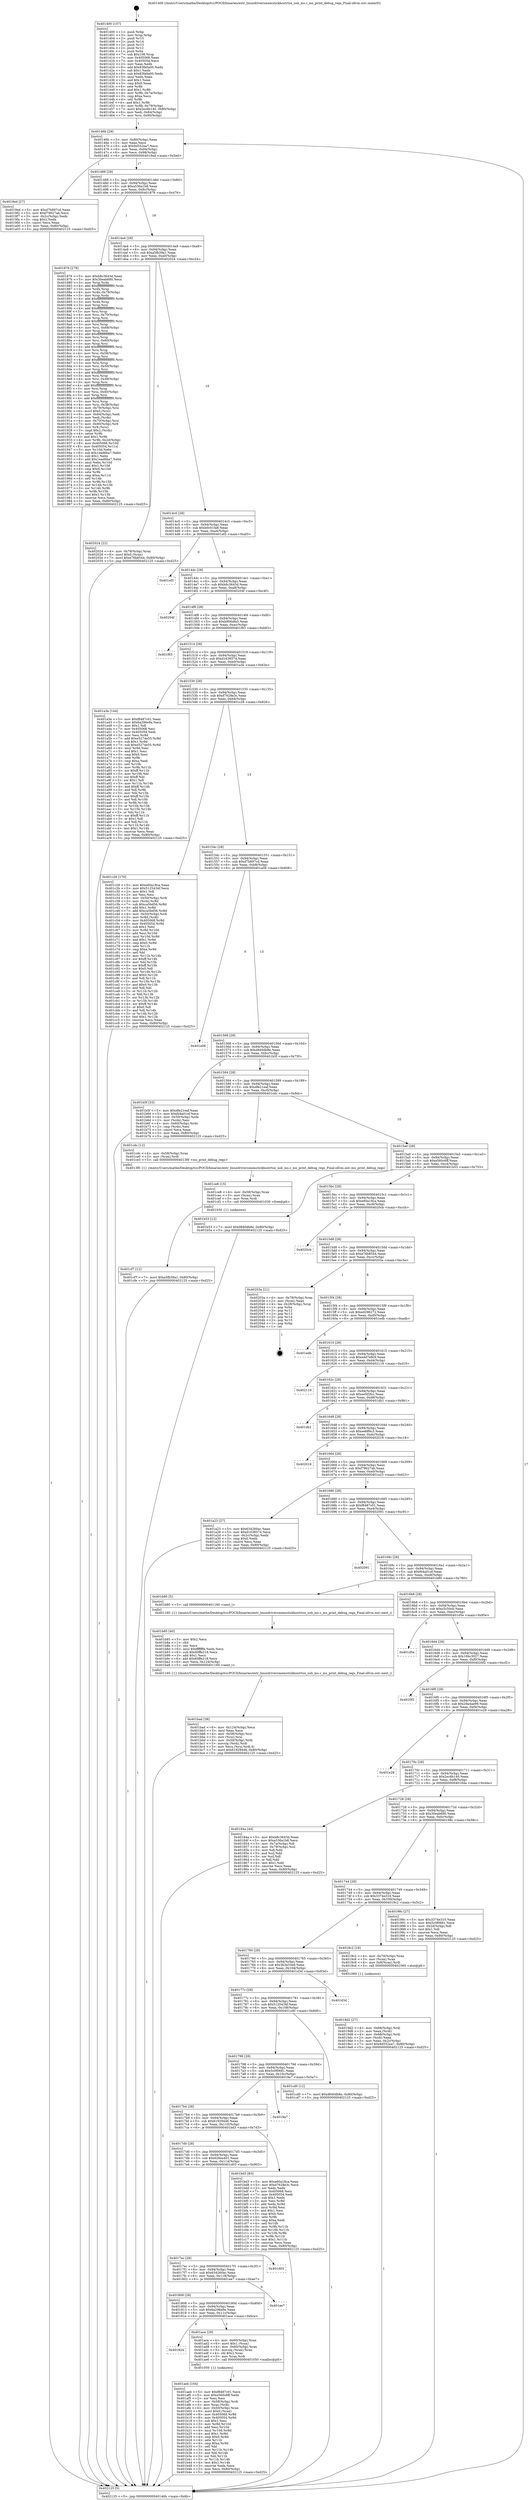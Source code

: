 digraph "0x401400" {
  label = "0x401400 (/mnt/c/Users/mathe/Desktop/tcc/POCII/binaries/extr_linuxdriversmemstickhostrtsx_usb_ms.c_ms_print_debug_regs_Final-ollvm.out::main(0))"
  labelloc = "t"
  node[shape=record]

  Entry [label="",width=0.3,height=0.3,shape=circle,fillcolor=black,style=filled]
  "0x40146b" [label="{
     0x40146b [29]\l
     | [instrs]\l
     &nbsp;&nbsp;0x40146b \<+3\>: mov -0x80(%rbp),%eax\l
     &nbsp;&nbsp;0x40146e \<+2\>: mov %eax,%ecx\l
     &nbsp;&nbsp;0x401470 \<+6\>: sub $0x9d552ea7,%ecx\l
     &nbsp;&nbsp;0x401476 \<+6\>: mov %eax,-0x94(%rbp)\l
     &nbsp;&nbsp;0x40147c \<+6\>: mov %ecx,-0x98(%rbp)\l
     &nbsp;&nbsp;0x401482 \<+6\>: je 00000000004019ed \<main+0x5ed\>\l
  }"]
  "0x4019ed" [label="{
     0x4019ed [27]\l
     | [instrs]\l
     &nbsp;&nbsp;0x4019ed \<+5\>: mov $0xd7b897cd,%eax\l
     &nbsp;&nbsp;0x4019f2 \<+5\>: mov $0xf79627ab,%ecx\l
     &nbsp;&nbsp;0x4019f7 \<+3\>: mov -0x2c(%rbp),%edx\l
     &nbsp;&nbsp;0x4019fa \<+3\>: cmp $0x1,%edx\l
     &nbsp;&nbsp;0x4019fd \<+3\>: cmovl %ecx,%eax\l
     &nbsp;&nbsp;0x401a00 \<+3\>: mov %eax,-0x80(%rbp)\l
     &nbsp;&nbsp;0x401a03 \<+5\>: jmp 0000000000402125 \<main+0xd25\>\l
  }"]
  "0x401488" [label="{
     0x401488 [28]\l
     | [instrs]\l
     &nbsp;&nbsp;0x401488 \<+5\>: jmp 000000000040148d \<main+0x8d\>\l
     &nbsp;&nbsp;0x40148d \<+6\>: mov -0x94(%rbp),%eax\l
     &nbsp;&nbsp;0x401493 \<+5\>: sub $0xa536a1b8,%eax\l
     &nbsp;&nbsp;0x401498 \<+6\>: mov %eax,-0x9c(%rbp)\l
     &nbsp;&nbsp;0x40149e \<+6\>: je 0000000000401876 \<main+0x476\>\l
  }"]
  Exit [label="",width=0.3,height=0.3,shape=circle,fillcolor=black,style=filled,peripheries=2]
  "0x401876" [label="{
     0x401876 [278]\l
     | [instrs]\l
     &nbsp;&nbsp;0x401876 \<+5\>: mov $0xb8c3643d,%eax\l
     &nbsp;&nbsp;0x40187b \<+5\>: mov $0x30eab680,%ecx\l
     &nbsp;&nbsp;0x401880 \<+3\>: mov %rsp,%rdx\l
     &nbsp;&nbsp;0x401883 \<+4\>: add $0xfffffffffffffff0,%rdx\l
     &nbsp;&nbsp;0x401887 \<+3\>: mov %rdx,%rsp\l
     &nbsp;&nbsp;0x40188a \<+4\>: mov %rdx,-0x78(%rbp)\l
     &nbsp;&nbsp;0x40188e \<+3\>: mov %rsp,%rdx\l
     &nbsp;&nbsp;0x401891 \<+4\>: add $0xfffffffffffffff0,%rdx\l
     &nbsp;&nbsp;0x401895 \<+3\>: mov %rdx,%rsp\l
     &nbsp;&nbsp;0x401898 \<+3\>: mov %rsp,%rsi\l
     &nbsp;&nbsp;0x40189b \<+4\>: add $0xfffffffffffffff0,%rsi\l
     &nbsp;&nbsp;0x40189f \<+3\>: mov %rsi,%rsp\l
     &nbsp;&nbsp;0x4018a2 \<+4\>: mov %rsi,-0x70(%rbp)\l
     &nbsp;&nbsp;0x4018a6 \<+3\>: mov %rsp,%rsi\l
     &nbsp;&nbsp;0x4018a9 \<+4\>: add $0xfffffffffffffff0,%rsi\l
     &nbsp;&nbsp;0x4018ad \<+3\>: mov %rsi,%rsp\l
     &nbsp;&nbsp;0x4018b0 \<+4\>: mov %rsi,-0x68(%rbp)\l
     &nbsp;&nbsp;0x4018b4 \<+3\>: mov %rsp,%rsi\l
     &nbsp;&nbsp;0x4018b7 \<+4\>: add $0xfffffffffffffff0,%rsi\l
     &nbsp;&nbsp;0x4018bb \<+3\>: mov %rsi,%rsp\l
     &nbsp;&nbsp;0x4018be \<+4\>: mov %rsi,-0x60(%rbp)\l
     &nbsp;&nbsp;0x4018c2 \<+3\>: mov %rsp,%rsi\l
     &nbsp;&nbsp;0x4018c5 \<+4\>: add $0xfffffffffffffff0,%rsi\l
     &nbsp;&nbsp;0x4018c9 \<+3\>: mov %rsi,%rsp\l
     &nbsp;&nbsp;0x4018cc \<+4\>: mov %rsi,-0x58(%rbp)\l
     &nbsp;&nbsp;0x4018d0 \<+3\>: mov %rsp,%rsi\l
     &nbsp;&nbsp;0x4018d3 \<+4\>: add $0xfffffffffffffff0,%rsi\l
     &nbsp;&nbsp;0x4018d7 \<+3\>: mov %rsi,%rsp\l
     &nbsp;&nbsp;0x4018da \<+4\>: mov %rsi,-0x50(%rbp)\l
     &nbsp;&nbsp;0x4018de \<+3\>: mov %rsp,%rsi\l
     &nbsp;&nbsp;0x4018e1 \<+4\>: add $0xfffffffffffffff0,%rsi\l
     &nbsp;&nbsp;0x4018e5 \<+3\>: mov %rsi,%rsp\l
     &nbsp;&nbsp;0x4018e8 \<+4\>: mov %rsi,-0x48(%rbp)\l
     &nbsp;&nbsp;0x4018ec \<+3\>: mov %rsp,%rsi\l
     &nbsp;&nbsp;0x4018ef \<+4\>: add $0xfffffffffffffff0,%rsi\l
     &nbsp;&nbsp;0x4018f3 \<+3\>: mov %rsi,%rsp\l
     &nbsp;&nbsp;0x4018f6 \<+4\>: mov %rsi,-0x40(%rbp)\l
     &nbsp;&nbsp;0x4018fa \<+3\>: mov %rsp,%rsi\l
     &nbsp;&nbsp;0x4018fd \<+4\>: add $0xfffffffffffffff0,%rsi\l
     &nbsp;&nbsp;0x401901 \<+3\>: mov %rsi,%rsp\l
     &nbsp;&nbsp;0x401904 \<+4\>: mov %rsi,-0x38(%rbp)\l
     &nbsp;&nbsp;0x401908 \<+4\>: mov -0x78(%rbp),%rsi\l
     &nbsp;&nbsp;0x40190c \<+6\>: movl $0x0,(%rsi)\l
     &nbsp;&nbsp;0x401912 \<+6\>: mov -0x84(%rbp),%edi\l
     &nbsp;&nbsp;0x401918 \<+2\>: mov %edi,(%rdx)\l
     &nbsp;&nbsp;0x40191a \<+4\>: mov -0x70(%rbp),%rsi\l
     &nbsp;&nbsp;0x40191e \<+7\>: mov -0x90(%rbp),%r8\l
     &nbsp;&nbsp;0x401925 \<+3\>: mov %r8,(%rsi)\l
     &nbsp;&nbsp;0x401928 \<+3\>: cmpl $0x2,(%rdx)\l
     &nbsp;&nbsp;0x40192b \<+4\>: setne %r9b\l
     &nbsp;&nbsp;0x40192f \<+4\>: and $0x1,%r9b\l
     &nbsp;&nbsp;0x401933 \<+4\>: mov %r9b,-0x2d(%rbp)\l
     &nbsp;&nbsp;0x401937 \<+8\>: mov 0x405068,%r10d\l
     &nbsp;&nbsp;0x40193f \<+8\>: mov 0x405054,%r11d\l
     &nbsp;&nbsp;0x401947 \<+3\>: mov %r10d,%ebx\l
     &nbsp;&nbsp;0x40194a \<+6\>: sub $0x1ead6ba7,%ebx\l
     &nbsp;&nbsp;0x401950 \<+3\>: sub $0x1,%ebx\l
     &nbsp;&nbsp;0x401953 \<+6\>: add $0x1ead6ba7,%ebx\l
     &nbsp;&nbsp;0x401959 \<+4\>: imul %ebx,%r10d\l
     &nbsp;&nbsp;0x40195d \<+4\>: and $0x1,%r10d\l
     &nbsp;&nbsp;0x401961 \<+4\>: cmp $0x0,%r10d\l
     &nbsp;&nbsp;0x401965 \<+4\>: sete %r9b\l
     &nbsp;&nbsp;0x401969 \<+4\>: cmp $0xa,%r11d\l
     &nbsp;&nbsp;0x40196d \<+4\>: setl %r14b\l
     &nbsp;&nbsp;0x401971 \<+3\>: mov %r9b,%r15b\l
     &nbsp;&nbsp;0x401974 \<+3\>: and %r14b,%r15b\l
     &nbsp;&nbsp;0x401977 \<+3\>: xor %r14b,%r9b\l
     &nbsp;&nbsp;0x40197a \<+3\>: or %r9b,%r15b\l
     &nbsp;&nbsp;0x40197d \<+4\>: test $0x1,%r15b\l
     &nbsp;&nbsp;0x401981 \<+3\>: cmovne %ecx,%eax\l
     &nbsp;&nbsp;0x401984 \<+3\>: mov %eax,-0x80(%rbp)\l
     &nbsp;&nbsp;0x401987 \<+5\>: jmp 0000000000402125 \<main+0xd25\>\l
  }"]
  "0x4014a4" [label="{
     0x4014a4 [28]\l
     | [instrs]\l
     &nbsp;&nbsp;0x4014a4 \<+5\>: jmp 00000000004014a9 \<main+0xa9\>\l
     &nbsp;&nbsp;0x4014a9 \<+6\>: mov -0x94(%rbp),%eax\l
     &nbsp;&nbsp;0x4014af \<+5\>: sub $0xa5fb39a1,%eax\l
     &nbsp;&nbsp;0x4014b4 \<+6\>: mov %eax,-0xa0(%rbp)\l
     &nbsp;&nbsp;0x4014ba \<+6\>: je 0000000000402024 \<main+0xc24\>\l
  }"]
  "0x401cf7" [label="{
     0x401cf7 [12]\l
     | [instrs]\l
     &nbsp;&nbsp;0x401cf7 \<+7\>: movl $0xa5fb39a1,-0x80(%rbp)\l
     &nbsp;&nbsp;0x401cfe \<+5\>: jmp 0000000000402125 \<main+0xd25\>\l
  }"]
  "0x402024" [label="{
     0x402024 [22]\l
     | [instrs]\l
     &nbsp;&nbsp;0x402024 \<+4\>: mov -0x78(%rbp),%rax\l
     &nbsp;&nbsp;0x402028 \<+6\>: movl $0x0,(%rax)\l
     &nbsp;&nbsp;0x40202e \<+7\>: movl $0xe76b8544,-0x80(%rbp)\l
     &nbsp;&nbsp;0x402035 \<+5\>: jmp 0000000000402125 \<main+0xd25\>\l
  }"]
  "0x4014c0" [label="{
     0x4014c0 [28]\l
     | [instrs]\l
     &nbsp;&nbsp;0x4014c0 \<+5\>: jmp 00000000004014c5 \<main+0xc5\>\l
     &nbsp;&nbsp;0x4014c5 \<+6\>: mov -0x94(%rbp),%eax\l
     &nbsp;&nbsp;0x4014cb \<+5\>: sub $0xb0c01fa8,%eax\l
     &nbsp;&nbsp;0x4014d0 \<+6\>: mov %eax,-0xa4(%rbp)\l
     &nbsp;&nbsp;0x4014d6 \<+6\>: je 0000000000401ef3 \<main+0xaf3\>\l
  }"]
  "0x401ce8" [label="{
     0x401ce8 [15]\l
     | [instrs]\l
     &nbsp;&nbsp;0x401ce8 \<+4\>: mov -0x58(%rbp),%rax\l
     &nbsp;&nbsp;0x401cec \<+3\>: mov (%rax),%rax\l
     &nbsp;&nbsp;0x401cef \<+3\>: mov %rax,%rdi\l
     &nbsp;&nbsp;0x401cf2 \<+5\>: call 0000000000401030 \<free@plt\>\l
     | [calls]\l
     &nbsp;&nbsp;0x401030 \{1\} (unknown)\l
  }"]
  "0x401ef3" [label="{
     0x401ef3\l
  }", style=dashed]
  "0x4014dc" [label="{
     0x4014dc [28]\l
     | [instrs]\l
     &nbsp;&nbsp;0x4014dc \<+5\>: jmp 00000000004014e1 \<main+0xe1\>\l
     &nbsp;&nbsp;0x4014e1 \<+6\>: mov -0x94(%rbp),%eax\l
     &nbsp;&nbsp;0x4014e7 \<+5\>: sub $0xb8c3643d,%eax\l
     &nbsp;&nbsp;0x4014ec \<+6\>: mov %eax,-0xa8(%rbp)\l
     &nbsp;&nbsp;0x4014f2 \<+6\>: je 000000000040204f \<main+0xc4f\>\l
  }"]
  "0x401bad" [label="{
     0x401bad [38]\l
     | [instrs]\l
     &nbsp;&nbsp;0x401bad \<+6\>: mov -0x124(%rbp),%ecx\l
     &nbsp;&nbsp;0x401bb3 \<+3\>: imul %eax,%ecx\l
     &nbsp;&nbsp;0x401bb6 \<+4\>: mov -0x58(%rbp),%rsi\l
     &nbsp;&nbsp;0x401bba \<+3\>: mov (%rsi),%rsi\l
     &nbsp;&nbsp;0x401bbd \<+4\>: mov -0x50(%rbp),%rdi\l
     &nbsp;&nbsp;0x401bc1 \<+3\>: movslq (%rdi),%rdi\l
     &nbsp;&nbsp;0x401bc4 \<+3\>: mov %ecx,(%rsi,%rdi,4)\l
     &nbsp;&nbsp;0x401bc7 \<+7\>: movl $0x61929446,-0x80(%rbp)\l
     &nbsp;&nbsp;0x401bce \<+5\>: jmp 0000000000402125 \<main+0xd25\>\l
  }"]
  "0x40204f" [label="{
     0x40204f\l
  }", style=dashed]
  "0x4014f8" [label="{
     0x4014f8 [28]\l
     | [instrs]\l
     &nbsp;&nbsp;0x4014f8 \<+5\>: jmp 00000000004014fd \<main+0xfd\>\l
     &nbsp;&nbsp;0x4014fd \<+6\>: mov -0x94(%rbp),%eax\l
     &nbsp;&nbsp;0x401503 \<+5\>: sub $0xb906dfa3,%eax\l
     &nbsp;&nbsp;0x401508 \<+6\>: mov %eax,-0xac(%rbp)\l
     &nbsp;&nbsp;0x40150e \<+6\>: je 0000000000401f83 \<main+0xb83\>\l
  }"]
  "0x401b85" [label="{
     0x401b85 [40]\l
     | [instrs]\l
     &nbsp;&nbsp;0x401b85 \<+5\>: mov $0x2,%ecx\l
     &nbsp;&nbsp;0x401b8a \<+1\>: cltd\l
     &nbsp;&nbsp;0x401b8b \<+2\>: idiv %ecx\l
     &nbsp;&nbsp;0x401b8d \<+6\>: imul $0xfffffffe,%edx,%ecx\l
     &nbsp;&nbsp;0x401b93 \<+6\>: sub $0x60ffe218,%ecx\l
     &nbsp;&nbsp;0x401b99 \<+3\>: add $0x1,%ecx\l
     &nbsp;&nbsp;0x401b9c \<+6\>: add $0x60ffe218,%ecx\l
     &nbsp;&nbsp;0x401ba2 \<+6\>: mov %ecx,-0x124(%rbp)\l
     &nbsp;&nbsp;0x401ba8 \<+5\>: call 0000000000401160 \<next_i\>\l
     | [calls]\l
     &nbsp;&nbsp;0x401160 \{1\} (/mnt/c/Users/mathe/Desktop/tcc/POCII/binaries/extr_linuxdriversmemstickhostrtsx_usb_ms.c_ms_print_debug_regs_Final-ollvm.out::next_i)\l
  }"]
  "0x401f83" [label="{
     0x401f83\l
  }", style=dashed]
  "0x401514" [label="{
     0x401514 [28]\l
     | [instrs]\l
     &nbsp;&nbsp;0x401514 \<+5\>: jmp 0000000000401519 \<main+0x119\>\l
     &nbsp;&nbsp;0x401519 \<+6\>: mov -0x94(%rbp),%eax\l
     &nbsp;&nbsp;0x40151f \<+5\>: sub $0xd1638574,%eax\l
     &nbsp;&nbsp;0x401524 \<+6\>: mov %eax,-0xb0(%rbp)\l
     &nbsp;&nbsp;0x40152a \<+6\>: je 0000000000401a3e \<main+0x63e\>\l
  }"]
  "0x401aeb" [label="{
     0x401aeb [104]\l
     | [instrs]\l
     &nbsp;&nbsp;0x401aeb \<+5\>: mov $0xf8487c01,%ecx\l
     &nbsp;&nbsp;0x401af0 \<+5\>: mov $0xe560c6ff,%edx\l
     &nbsp;&nbsp;0x401af5 \<+2\>: xor %esi,%esi\l
     &nbsp;&nbsp;0x401af7 \<+4\>: mov -0x58(%rbp),%rdi\l
     &nbsp;&nbsp;0x401afb \<+3\>: mov %rax,(%rdi)\l
     &nbsp;&nbsp;0x401afe \<+4\>: mov -0x50(%rbp),%rax\l
     &nbsp;&nbsp;0x401b02 \<+6\>: movl $0x0,(%rax)\l
     &nbsp;&nbsp;0x401b08 \<+8\>: mov 0x405068,%r8d\l
     &nbsp;&nbsp;0x401b10 \<+8\>: mov 0x405054,%r9d\l
     &nbsp;&nbsp;0x401b18 \<+3\>: sub $0x1,%esi\l
     &nbsp;&nbsp;0x401b1b \<+3\>: mov %r8d,%r10d\l
     &nbsp;&nbsp;0x401b1e \<+3\>: add %esi,%r10d\l
     &nbsp;&nbsp;0x401b21 \<+4\>: imul %r10d,%r8d\l
     &nbsp;&nbsp;0x401b25 \<+4\>: and $0x1,%r8d\l
     &nbsp;&nbsp;0x401b29 \<+4\>: cmp $0x0,%r8d\l
     &nbsp;&nbsp;0x401b2d \<+4\>: sete %r11b\l
     &nbsp;&nbsp;0x401b31 \<+4\>: cmp $0xa,%r9d\l
     &nbsp;&nbsp;0x401b35 \<+3\>: setl %bl\l
     &nbsp;&nbsp;0x401b38 \<+3\>: mov %r11b,%r14b\l
     &nbsp;&nbsp;0x401b3b \<+3\>: and %bl,%r14b\l
     &nbsp;&nbsp;0x401b3e \<+3\>: xor %bl,%r11b\l
     &nbsp;&nbsp;0x401b41 \<+3\>: or %r11b,%r14b\l
     &nbsp;&nbsp;0x401b44 \<+4\>: test $0x1,%r14b\l
     &nbsp;&nbsp;0x401b48 \<+3\>: cmovne %edx,%ecx\l
     &nbsp;&nbsp;0x401b4b \<+3\>: mov %ecx,-0x80(%rbp)\l
     &nbsp;&nbsp;0x401b4e \<+5\>: jmp 0000000000402125 \<main+0xd25\>\l
  }"]
  "0x401a3e" [label="{
     0x401a3e [144]\l
     | [instrs]\l
     &nbsp;&nbsp;0x401a3e \<+5\>: mov $0xf8487c01,%eax\l
     &nbsp;&nbsp;0x401a43 \<+5\>: mov $0x6a296e9e,%ecx\l
     &nbsp;&nbsp;0x401a48 \<+2\>: mov $0x1,%dl\l
     &nbsp;&nbsp;0x401a4a \<+7\>: mov 0x405068,%esi\l
     &nbsp;&nbsp;0x401a51 \<+7\>: mov 0x405054,%edi\l
     &nbsp;&nbsp;0x401a58 \<+3\>: mov %esi,%r8d\l
     &nbsp;&nbsp;0x401a5b \<+7\>: add $0xe5274e55,%r8d\l
     &nbsp;&nbsp;0x401a62 \<+4\>: sub $0x1,%r8d\l
     &nbsp;&nbsp;0x401a66 \<+7\>: sub $0xe5274e55,%r8d\l
     &nbsp;&nbsp;0x401a6d \<+4\>: imul %r8d,%esi\l
     &nbsp;&nbsp;0x401a71 \<+3\>: and $0x1,%esi\l
     &nbsp;&nbsp;0x401a74 \<+3\>: cmp $0x0,%esi\l
     &nbsp;&nbsp;0x401a77 \<+4\>: sete %r9b\l
     &nbsp;&nbsp;0x401a7b \<+3\>: cmp $0xa,%edi\l
     &nbsp;&nbsp;0x401a7e \<+4\>: setl %r10b\l
     &nbsp;&nbsp;0x401a82 \<+3\>: mov %r9b,%r11b\l
     &nbsp;&nbsp;0x401a85 \<+4\>: xor $0xff,%r11b\l
     &nbsp;&nbsp;0x401a89 \<+3\>: mov %r10b,%bl\l
     &nbsp;&nbsp;0x401a8c \<+3\>: xor $0xff,%bl\l
     &nbsp;&nbsp;0x401a8f \<+3\>: xor $0x1,%dl\l
     &nbsp;&nbsp;0x401a92 \<+3\>: mov %r11b,%r14b\l
     &nbsp;&nbsp;0x401a95 \<+4\>: and $0xff,%r14b\l
     &nbsp;&nbsp;0x401a99 \<+3\>: and %dl,%r9b\l
     &nbsp;&nbsp;0x401a9c \<+3\>: mov %bl,%r15b\l
     &nbsp;&nbsp;0x401a9f \<+4\>: and $0xff,%r15b\l
     &nbsp;&nbsp;0x401aa3 \<+3\>: and %dl,%r10b\l
     &nbsp;&nbsp;0x401aa6 \<+3\>: or %r9b,%r14b\l
     &nbsp;&nbsp;0x401aa9 \<+3\>: or %r10b,%r15b\l
     &nbsp;&nbsp;0x401aac \<+3\>: xor %r15b,%r14b\l
     &nbsp;&nbsp;0x401aaf \<+3\>: or %bl,%r11b\l
     &nbsp;&nbsp;0x401ab2 \<+4\>: xor $0xff,%r11b\l
     &nbsp;&nbsp;0x401ab6 \<+3\>: or $0x1,%dl\l
     &nbsp;&nbsp;0x401ab9 \<+3\>: and %dl,%r11b\l
     &nbsp;&nbsp;0x401abc \<+3\>: or %r11b,%r14b\l
     &nbsp;&nbsp;0x401abf \<+4\>: test $0x1,%r14b\l
     &nbsp;&nbsp;0x401ac3 \<+3\>: cmovne %ecx,%eax\l
     &nbsp;&nbsp;0x401ac6 \<+3\>: mov %eax,-0x80(%rbp)\l
     &nbsp;&nbsp;0x401ac9 \<+5\>: jmp 0000000000402125 \<main+0xd25\>\l
  }"]
  "0x401530" [label="{
     0x401530 [28]\l
     | [instrs]\l
     &nbsp;&nbsp;0x401530 \<+5\>: jmp 0000000000401535 \<main+0x135\>\l
     &nbsp;&nbsp;0x401535 \<+6\>: mov -0x94(%rbp),%eax\l
     &nbsp;&nbsp;0x40153b \<+5\>: sub $0xd7628e3c,%eax\l
     &nbsp;&nbsp;0x401540 \<+6\>: mov %eax,-0xb4(%rbp)\l
     &nbsp;&nbsp;0x401546 \<+6\>: je 0000000000401c26 \<main+0x826\>\l
  }"]
  "0x401824" [label="{
     0x401824\l
  }", style=dashed]
  "0x401c26" [label="{
     0x401c26 [170]\l
     | [instrs]\l
     &nbsp;&nbsp;0x401c26 \<+5\>: mov $0xe60a18ca,%eax\l
     &nbsp;&nbsp;0x401c2b \<+5\>: mov $0x5125434f,%ecx\l
     &nbsp;&nbsp;0x401c30 \<+2\>: mov $0x1,%dl\l
     &nbsp;&nbsp;0x401c32 \<+2\>: xor %esi,%esi\l
     &nbsp;&nbsp;0x401c34 \<+4\>: mov -0x50(%rbp),%rdi\l
     &nbsp;&nbsp;0x401c38 \<+3\>: mov (%rdi),%r8d\l
     &nbsp;&nbsp;0x401c3b \<+7\>: sub $0xca5bd56,%r8d\l
     &nbsp;&nbsp;0x401c42 \<+4\>: add $0x1,%r8d\l
     &nbsp;&nbsp;0x401c46 \<+7\>: add $0xca5bd56,%r8d\l
     &nbsp;&nbsp;0x401c4d \<+4\>: mov -0x50(%rbp),%rdi\l
     &nbsp;&nbsp;0x401c51 \<+3\>: mov %r8d,(%rdi)\l
     &nbsp;&nbsp;0x401c54 \<+8\>: mov 0x405068,%r8d\l
     &nbsp;&nbsp;0x401c5c \<+8\>: mov 0x405054,%r9d\l
     &nbsp;&nbsp;0x401c64 \<+3\>: sub $0x1,%esi\l
     &nbsp;&nbsp;0x401c67 \<+3\>: mov %r8d,%r10d\l
     &nbsp;&nbsp;0x401c6a \<+3\>: add %esi,%r10d\l
     &nbsp;&nbsp;0x401c6d \<+4\>: imul %r10d,%r8d\l
     &nbsp;&nbsp;0x401c71 \<+4\>: and $0x1,%r8d\l
     &nbsp;&nbsp;0x401c75 \<+4\>: cmp $0x0,%r8d\l
     &nbsp;&nbsp;0x401c79 \<+4\>: sete %r11b\l
     &nbsp;&nbsp;0x401c7d \<+4\>: cmp $0xa,%r9d\l
     &nbsp;&nbsp;0x401c81 \<+3\>: setl %bl\l
     &nbsp;&nbsp;0x401c84 \<+3\>: mov %r11b,%r14b\l
     &nbsp;&nbsp;0x401c87 \<+4\>: xor $0xff,%r14b\l
     &nbsp;&nbsp;0x401c8b \<+3\>: mov %bl,%r15b\l
     &nbsp;&nbsp;0x401c8e \<+4\>: xor $0xff,%r15b\l
     &nbsp;&nbsp;0x401c92 \<+3\>: xor $0x0,%dl\l
     &nbsp;&nbsp;0x401c95 \<+3\>: mov %r14b,%r12b\l
     &nbsp;&nbsp;0x401c98 \<+4\>: and $0x0,%r12b\l
     &nbsp;&nbsp;0x401c9c \<+3\>: and %dl,%r11b\l
     &nbsp;&nbsp;0x401c9f \<+3\>: mov %r15b,%r13b\l
     &nbsp;&nbsp;0x401ca2 \<+4\>: and $0x0,%r13b\l
     &nbsp;&nbsp;0x401ca6 \<+2\>: and %dl,%bl\l
     &nbsp;&nbsp;0x401ca8 \<+3\>: or %r11b,%r12b\l
     &nbsp;&nbsp;0x401cab \<+3\>: or %bl,%r13b\l
     &nbsp;&nbsp;0x401cae \<+3\>: xor %r13b,%r12b\l
     &nbsp;&nbsp;0x401cb1 \<+3\>: or %r15b,%r14b\l
     &nbsp;&nbsp;0x401cb4 \<+4\>: xor $0xff,%r14b\l
     &nbsp;&nbsp;0x401cb8 \<+3\>: or $0x0,%dl\l
     &nbsp;&nbsp;0x401cbb \<+3\>: and %dl,%r14b\l
     &nbsp;&nbsp;0x401cbe \<+3\>: or %r14b,%r12b\l
     &nbsp;&nbsp;0x401cc1 \<+4\>: test $0x1,%r12b\l
     &nbsp;&nbsp;0x401cc5 \<+3\>: cmovne %ecx,%eax\l
     &nbsp;&nbsp;0x401cc8 \<+3\>: mov %eax,-0x80(%rbp)\l
     &nbsp;&nbsp;0x401ccb \<+5\>: jmp 0000000000402125 \<main+0xd25\>\l
  }"]
  "0x40154c" [label="{
     0x40154c [28]\l
     | [instrs]\l
     &nbsp;&nbsp;0x40154c \<+5\>: jmp 0000000000401551 \<main+0x151\>\l
     &nbsp;&nbsp;0x401551 \<+6\>: mov -0x94(%rbp),%eax\l
     &nbsp;&nbsp;0x401557 \<+5\>: sub $0xd7b897cd,%eax\l
     &nbsp;&nbsp;0x40155c \<+6\>: mov %eax,-0xb8(%rbp)\l
     &nbsp;&nbsp;0x401562 \<+6\>: je 0000000000401a08 \<main+0x608\>\l
  }"]
  "0x401ace" [label="{
     0x401ace [29]\l
     | [instrs]\l
     &nbsp;&nbsp;0x401ace \<+4\>: mov -0x60(%rbp),%rax\l
     &nbsp;&nbsp;0x401ad2 \<+6\>: movl $0x1,(%rax)\l
     &nbsp;&nbsp;0x401ad8 \<+4\>: mov -0x60(%rbp),%rax\l
     &nbsp;&nbsp;0x401adc \<+3\>: movslq (%rax),%rax\l
     &nbsp;&nbsp;0x401adf \<+4\>: shl $0x2,%rax\l
     &nbsp;&nbsp;0x401ae3 \<+3\>: mov %rax,%rdi\l
     &nbsp;&nbsp;0x401ae6 \<+5\>: call 0000000000401050 \<malloc@plt\>\l
     | [calls]\l
     &nbsp;&nbsp;0x401050 \{1\} (unknown)\l
  }"]
  "0x401a08" [label="{
     0x401a08\l
  }", style=dashed]
  "0x401568" [label="{
     0x401568 [28]\l
     | [instrs]\l
     &nbsp;&nbsp;0x401568 \<+5\>: jmp 000000000040156d \<main+0x16d\>\l
     &nbsp;&nbsp;0x40156d \<+6\>: mov -0x94(%rbp),%eax\l
     &nbsp;&nbsp;0x401573 \<+5\>: sub $0xd840db8e,%eax\l
     &nbsp;&nbsp;0x401578 \<+6\>: mov %eax,-0xbc(%rbp)\l
     &nbsp;&nbsp;0x40157e \<+6\>: je 0000000000401b5f \<main+0x75f\>\l
  }"]
  "0x401808" [label="{
     0x401808 [28]\l
     | [instrs]\l
     &nbsp;&nbsp;0x401808 \<+5\>: jmp 000000000040180d \<main+0x40d\>\l
     &nbsp;&nbsp;0x40180d \<+6\>: mov -0x94(%rbp),%eax\l
     &nbsp;&nbsp;0x401813 \<+5\>: sub $0x6a296e9e,%eax\l
     &nbsp;&nbsp;0x401818 \<+6\>: mov %eax,-0x11c(%rbp)\l
     &nbsp;&nbsp;0x40181e \<+6\>: je 0000000000401ace \<main+0x6ce\>\l
  }"]
  "0x401b5f" [label="{
     0x401b5f [33]\l
     | [instrs]\l
     &nbsp;&nbsp;0x401b5f \<+5\>: mov $0xdfe21eaf,%eax\l
     &nbsp;&nbsp;0x401b64 \<+5\>: mov $0xfd4a01ef,%ecx\l
     &nbsp;&nbsp;0x401b69 \<+4\>: mov -0x50(%rbp),%rdx\l
     &nbsp;&nbsp;0x401b6d \<+2\>: mov (%rdx),%esi\l
     &nbsp;&nbsp;0x401b6f \<+4\>: mov -0x60(%rbp),%rdx\l
     &nbsp;&nbsp;0x401b73 \<+2\>: cmp (%rdx),%esi\l
     &nbsp;&nbsp;0x401b75 \<+3\>: cmovl %ecx,%eax\l
     &nbsp;&nbsp;0x401b78 \<+3\>: mov %eax,-0x80(%rbp)\l
     &nbsp;&nbsp;0x401b7b \<+5\>: jmp 0000000000402125 \<main+0xd25\>\l
  }"]
  "0x401584" [label="{
     0x401584 [28]\l
     | [instrs]\l
     &nbsp;&nbsp;0x401584 \<+5\>: jmp 0000000000401589 \<main+0x189\>\l
     &nbsp;&nbsp;0x401589 \<+6\>: mov -0x94(%rbp),%eax\l
     &nbsp;&nbsp;0x40158f \<+5\>: sub $0xdfe21eaf,%eax\l
     &nbsp;&nbsp;0x401594 \<+6\>: mov %eax,-0xc0(%rbp)\l
     &nbsp;&nbsp;0x40159a \<+6\>: je 0000000000401cdc \<main+0x8dc\>\l
  }"]
  "0x401ee7" [label="{
     0x401ee7\l
  }", style=dashed]
  "0x401cdc" [label="{
     0x401cdc [12]\l
     | [instrs]\l
     &nbsp;&nbsp;0x401cdc \<+4\>: mov -0x58(%rbp),%rax\l
     &nbsp;&nbsp;0x401ce0 \<+3\>: mov (%rax),%rdi\l
     &nbsp;&nbsp;0x401ce3 \<+5\>: call 00000000004013f0 \<ms_print_debug_regs\>\l
     | [calls]\l
     &nbsp;&nbsp;0x4013f0 \{1\} (/mnt/c/Users/mathe/Desktop/tcc/POCII/binaries/extr_linuxdriversmemstickhostrtsx_usb_ms.c_ms_print_debug_regs_Final-ollvm.out::ms_print_debug_regs)\l
  }"]
  "0x4015a0" [label="{
     0x4015a0 [28]\l
     | [instrs]\l
     &nbsp;&nbsp;0x4015a0 \<+5\>: jmp 00000000004015a5 \<main+0x1a5\>\l
     &nbsp;&nbsp;0x4015a5 \<+6\>: mov -0x94(%rbp),%eax\l
     &nbsp;&nbsp;0x4015ab \<+5\>: sub $0xe560c6ff,%eax\l
     &nbsp;&nbsp;0x4015b0 \<+6\>: mov %eax,-0xc4(%rbp)\l
     &nbsp;&nbsp;0x4015b6 \<+6\>: je 0000000000401b53 \<main+0x753\>\l
  }"]
  "0x4017ec" [label="{
     0x4017ec [28]\l
     | [instrs]\l
     &nbsp;&nbsp;0x4017ec \<+5\>: jmp 00000000004017f1 \<main+0x3f1\>\l
     &nbsp;&nbsp;0x4017f1 \<+6\>: mov -0x94(%rbp),%eax\l
     &nbsp;&nbsp;0x4017f7 \<+5\>: sub $0x634260ac,%eax\l
     &nbsp;&nbsp;0x4017fc \<+6\>: mov %eax,-0x118(%rbp)\l
     &nbsp;&nbsp;0x401802 \<+6\>: je 0000000000401ee7 \<main+0xae7\>\l
  }"]
  "0x401b53" [label="{
     0x401b53 [12]\l
     | [instrs]\l
     &nbsp;&nbsp;0x401b53 \<+7\>: movl $0xd840db8e,-0x80(%rbp)\l
     &nbsp;&nbsp;0x401b5a \<+5\>: jmp 0000000000402125 \<main+0xd25\>\l
  }"]
  "0x4015bc" [label="{
     0x4015bc [28]\l
     | [instrs]\l
     &nbsp;&nbsp;0x4015bc \<+5\>: jmp 00000000004015c1 \<main+0x1c1\>\l
     &nbsp;&nbsp;0x4015c1 \<+6\>: mov -0x94(%rbp),%eax\l
     &nbsp;&nbsp;0x4015c7 \<+5\>: sub $0xe60a18ca,%eax\l
     &nbsp;&nbsp;0x4015cc \<+6\>: mov %eax,-0xc8(%rbp)\l
     &nbsp;&nbsp;0x4015d2 \<+6\>: je 00000000004020cb \<main+0xccb\>\l
  }"]
  "0x401d03" [label="{
     0x401d03\l
  }", style=dashed]
  "0x4020cb" [label="{
     0x4020cb\l
  }", style=dashed]
  "0x4015d8" [label="{
     0x4015d8 [28]\l
     | [instrs]\l
     &nbsp;&nbsp;0x4015d8 \<+5\>: jmp 00000000004015dd \<main+0x1dd\>\l
     &nbsp;&nbsp;0x4015dd \<+6\>: mov -0x94(%rbp),%eax\l
     &nbsp;&nbsp;0x4015e3 \<+5\>: sub $0xe76b8544,%eax\l
     &nbsp;&nbsp;0x4015e8 \<+6\>: mov %eax,-0xcc(%rbp)\l
     &nbsp;&nbsp;0x4015ee \<+6\>: je 000000000040203a \<main+0xc3a\>\l
  }"]
  "0x4017d0" [label="{
     0x4017d0 [28]\l
     | [instrs]\l
     &nbsp;&nbsp;0x4017d0 \<+5\>: jmp 00000000004017d5 \<main+0x3d5\>\l
     &nbsp;&nbsp;0x4017d5 \<+6\>: mov -0x94(%rbp),%eax\l
     &nbsp;&nbsp;0x4017db \<+5\>: sub $0x628ea401,%eax\l
     &nbsp;&nbsp;0x4017e0 \<+6\>: mov %eax,-0x114(%rbp)\l
     &nbsp;&nbsp;0x4017e6 \<+6\>: je 0000000000401d03 \<main+0x903\>\l
  }"]
  "0x40203a" [label="{
     0x40203a [21]\l
     | [instrs]\l
     &nbsp;&nbsp;0x40203a \<+4\>: mov -0x78(%rbp),%rax\l
     &nbsp;&nbsp;0x40203e \<+2\>: mov (%rax),%eax\l
     &nbsp;&nbsp;0x402040 \<+4\>: lea -0x28(%rbp),%rsp\l
     &nbsp;&nbsp;0x402044 \<+1\>: pop %rbx\l
     &nbsp;&nbsp;0x402045 \<+2\>: pop %r12\l
     &nbsp;&nbsp;0x402047 \<+2\>: pop %r13\l
     &nbsp;&nbsp;0x402049 \<+2\>: pop %r14\l
     &nbsp;&nbsp;0x40204b \<+2\>: pop %r15\l
     &nbsp;&nbsp;0x40204d \<+1\>: pop %rbp\l
     &nbsp;&nbsp;0x40204e \<+1\>: ret\l
  }"]
  "0x4015f4" [label="{
     0x4015f4 [28]\l
     | [instrs]\l
     &nbsp;&nbsp;0x4015f4 \<+5\>: jmp 00000000004015f9 \<main+0x1f9\>\l
     &nbsp;&nbsp;0x4015f9 \<+6\>: mov -0x94(%rbp),%eax\l
     &nbsp;&nbsp;0x4015ff \<+5\>: sub $0xed296272,%eax\l
     &nbsp;&nbsp;0x401604 \<+6\>: mov %eax,-0xd0(%rbp)\l
     &nbsp;&nbsp;0x40160a \<+6\>: je 0000000000401edb \<main+0xadb\>\l
  }"]
  "0x401bd3" [label="{
     0x401bd3 [83]\l
     | [instrs]\l
     &nbsp;&nbsp;0x401bd3 \<+5\>: mov $0xe60a18ca,%eax\l
     &nbsp;&nbsp;0x401bd8 \<+5\>: mov $0xd7628e3c,%ecx\l
     &nbsp;&nbsp;0x401bdd \<+2\>: xor %edx,%edx\l
     &nbsp;&nbsp;0x401bdf \<+7\>: mov 0x405068,%esi\l
     &nbsp;&nbsp;0x401be6 \<+7\>: mov 0x405054,%edi\l
     &nbsp;&nbsp;0x401bed \<+3\>: sub $0x1,%edx\l
     &nbsp;&nbsp;0x401bf0 \<+3\>: mov %esi,%r8d\l
     &nbsp;&nbsp;0x401bf3 \<+3\>: add %edx,%r8d\l
     &nbsp;&nbsp;0x401bf6 \<+4\>: imul %r8d,%esi\l
     &nbsp;&nbsp;0x401bfa \<+3\>: and $0x1,%esi\l
     &nbsp;&nbsp;0x401bfd \<+3\>: cmp $0x0,%esi\l
     &nbsp;&nbsp;0x401c00 \<+4\>: sete %r9b\l
     &nbsp;&nbsp;0x401c04 \<+3\>: cmp $0xa,%edi\l
     &nbsp;&nbsp;0x401c07 \<+4\>: setl %r10b\l
     &nbsp;&nbsp;0x401c0b \<+3\>: mov %r9b,%r11b\l
     &nbsp;&nbsp;0x401c0e \<+3\>: and %r10b,%r11b\l
     &nbsp;&nbsp;0x401c11 \<+3\>: xor %r10b,%r9b\l
     &nbsp;&nbsp;0x401c14 \<+3\>: or %r9b,%r11b\l
     &nbsp;&nbsp;0x401c17 \<+4\>: test $0x1,%r11b\l
     &nbsp;&nbsp;0x401c1b \<+3\>: cmovne %ecx,%eax\l
     &nbsp;&nbsp;0x401c1e \<+3\>: mov %eax,-0x80(%rbp)\l
     &nbsp;&nbsp;0x401c21 \<+5\>: jmp 0000000000402125 \<main+0xd25\>\l
  }"]
  "0x401edb" [label="{
     0x401edb\l
  }", style=dashed]
  "0x401610" [label="{
     0x401610 [28]\l
     | [instrs]\l
     &nbsp;&nbsp;0x401610 \<+5\>: jmp 0000000000401615 \<main+0x215\>\l
     &nbsp;&nbsp;0x401615 \<+6\>: mov -0x94(%rbp),%eax\l
     &nbsp;&nbsp;0x40161b \<+5\>: sub $0xedd7e9c9,%eax\l
     &nbsp;&nbsp;0x401620 \<+6\>: mov %eax,-0xd4(%rbp)\l
     &nbsp;&nbsp;0x401626 \<+6\>: je 0000000000402119 \<main+0xd19\>\l
  }"]
  "0x4017b4" [label="{
     0x4017b4 [28]\l
     | [instrs]\l
     &nbsp;&nbsp;0x4017b4 \<+5\>: jmp 00000000004017b9 \<main+0x3b9\>\l
     &nbsp;&nbsp;0x4017b9 \<+6\>: mov -0x94(%rbp),%eax\l
     &nbsp;&nbsp;0x4017bf \<+5\>: sub $0x61929446,%eax\l
     &nbsp;&nbsp;0x4017c4 \<+6\>: mov %eax,-0x110(%rbp)\l
     &nbsp;&nbsp;0x4017ca \<+6\>: je 0000000000401bd3 \<main+0x7d3\>\l
  }"]
  "0x402119" [label="{
     0x402119\l
  }", style=dashed]
  "0x40162c" [label="{
     0x40162c [28]\l
     | [instrs]\l
     &nbsp;&nbsp;0x40162c \<+5\>: jmp 0000000000401631 \<main+0x231\>\l
     &nbsp;&nbsp;0x401631 \<+6\>: mov -0x94(%rbp),%eax\l
     &nbsp;&nbsp;0x401637 \<+5\>: sub $0xee5f2fcc,%eax\l
     &nbsp;&nbsp;0x40163c \<+6\>: mov %eax,-0xd8(%rbp)\l
     &nbsp;&nbsp;0x401642 \<+6\>: je 0000000000401db1 \<main+0x9b1\>\l
  }"]
  "0x4019a7" [label="{
     0x4019a7\l
  }", style=dashed]
  "0x401db1" [label="{
     0x401db1\l
  }", style=dashed]
  "0x401648" [label="{
     0x401648 [28]\l
     | [instrs]\l
     &nbsp;&nbsp;0x401648 \<+5\>: jmp 000000000040164d \<main+0x24d\>\l
     &nbsp;&nbsp;0x40164d \<+6\>: mov -0x94(%rbp),%eax\l
     &nbsp;&nbsp;0x401653 \<+5\>: sub $0xee6ff4c3,%eax\l
     &nbsp;&nbsp;0x401658 \<+6\>: mov %eax,-0xdc(%rbp)\l
     &nbsp;&nbsp;0x40165e \<+6\>: je 0000000000402018 \<main+0xc18\>\l
  }"]
  "0x401798" [label="{
     0x401798 [28]\l
     | [instrs]\l
     &nbsp;&nbsp;0x401798 \<+5\>: jmp 000000000040179d \<main+0x39d\>\l
     &nbsp;&nbsp;0x40179d \<+6\>: mov -0x94(%rbp),%eax\l
     &nbsp;&nbsp;0x4017a3 \<+5\>: sub $0x5c0f0681,%eax\l
     &nbsp;&nbsp;0x4017a8 \<+6\>: mov %eax,-0x10c(%rbp)\l
     &nbsp;&nbsp;0x4017ae \<+6\>: je 00000000004019a7 \<main+0x5a7\>\l
  }"]
  "0x402018" [label="{
     0x402018\l
  }", style=dashed]
  "0x401664" [label="{
     0x401664 [28]\l
     | [instrs]\l
     &nbsp;&nbsp;0x401664 \<+5\>: jmp 0000000000401669 \<main+0x269\>\l
     &nbsp;&nbsp;0x401669 \<+6\>: mov -0x94(%rbp),%eax\l
     &nbsp;&nbsp;0x40166f \<+5\>: sub $0xf79627ab,%eax\l
     &nbsp;&nbsp;0x401674 \<+6\>: mov %eax,-0xe0(%rbp)\l
     &nbsp;&nbsp;0x40167a \<+6\>: je 0000000000401a23 \<main+0x623\>\l
  }"]
  "0x401cd0" [label="{
     0x401cd0 [12]\l
     | [instrs]\l
     &nbsp;&nbsp;0x401cd0 \<+7\>: movl $0xd840db8e,-0x80(%rbp)\l
     &nbsp;&nbsp;0x401cd7 \<+5\>: jmp 0000000000402125 \<main+0xd25\>\l
  }"]
  "0x401a23" [label="{
     0x401a23 [27]\l
     | [instrs]\l
     &nbsp;&nbsp;0x401a23 \<+5\>: mov $0x634260ac,%eax\l
     &nbsp;&nbsp;0x401a28 \<+5\>: mov $0xd1638574,%ecx\l
     &nbsp;&nbsp;0x401a2d \<+3\>: mov -0x2c(%rbp),%edx\l
     &nbsp;&nbsp;0x401a30 \<+3\>: cmp $0x0,%edx\l
     &nbsp;&nbsp;0x401a33 \<+3\>: cmove %ecx,%eax\l
     &nbsp;&nbsp;0x401a36 \<+3\>: mov %eax,-0x80(%rbp)\l
     &nbsp;&nbsp;0x401a39 \<+5\>: jmp 0000000000402125 \<main+0xd25\>\l
  }"]
  "0x401680" [label="{
     0x401680 [28]\l
     | [instrs]\l
     &nbsp;&nbsp;0x401680 \<+5\>: jmp 0000000000401685 \<main+0x285\>\l
     &nbsp;&nbsp;0x401685 \<+6\>: mov -0x94(%rbp),%eax\l
     &nbsp;&nbsp;0x40168b \<+5\>: sub $0xf8487c01,%eax\l
     &nbsp;&nbsp;0x401690 \<+6\>: mov %eax,-0xe4(%rbp)\l
     &nbsp;&nbsp;0x401696 \<+6\>: je 0000000000402091 \<main+0xc91\>\l
  }"]
  "0x40177c" [label="{
     0x40177c [28]\l
     | [instrs]\l
     &nbsp;&nbsp;0x40177c \<+5\>: jmp 0000000000401781 \<main+0x381\>\l
     &nbsp;&nbsp;0x401781 \<+6\>: mov -0x94(%rbp),%eax\l
     &nbsp;&nbsp;0x401787 \<+5\>: sub $0x5125434f,%eax\l
     &nbsp;&nbsp;0x40178c \<+6\>: mov %eax,-0x108(%rbp)\l
     &nbsp;&nbsp;0x401792 \<+6\>: je 0000000000401cd0 \<main+0x8d0\>\l
  }"]
  "0x402091" [label="{
     0x402091\l
  }", style=dashed]
  "0x40169c" [label="{
     0x40169c [28]\l
     | [instrs]\l
     &nbsp;&nbsp;0x40169c \<+5\>: jmp 00000000004016a1 \<main+0x2a1\>\l
     &nbsp;&nbsp;0x4016a1 \<+6\>: mov -0x94(%rbp),%eax\l
     &nbsp;&nbsp;0x4016a7 \<+5\>: sub $0xfd4a01ef,%eax\l
     &nbsp;&nbsp;0x4016ac \<+6\>: mov %eax,-0xe8(%rbp)\l
     &nbsp;&nbsp;0x4016b2 \<+6\>: je 0000000000401b80 \<main+0x780\>\l
  }"]
  "0x401d3d" [label="{
     0x401d3d\l
  }", style=dashed]
  "0x401b80" [label="{
     0x401b80 [5]\l
     | [instrs]\l
     &nbsp;&nbsp;0x401b80 \<+5\>: call 0000000000401160 \<next_i\>\l
     | [calls]\l
     &nbsp;&nbsp;0x401160 \{1\} (/mnt/c/Users/mathe/Desktop/tcc/POCII/binaries/extr_linuxdriversmemstickhostrtsx_usb_ms.c_ms_print_debug_regs_Final-ollvm.out::next_i)\l
  }"]
  "0x4016b8" [label="{
     0x4016b8 [28]\l
     | [instrs]\l
     &nbsp;&nbsp;0x4016b8 \<+5\>: jmp 00000000004016bd \<main+0x2bd\>\l
     &nbsp;&nbsp;0x4016bd \<+6\>: mov -0x94(%rbp),%eax\l
     &nbsp;&nbsp;0x4016c3 \<+5\>: sub $0xc5c50cb,%eax\l
     &nbsp;&nbsp;0x4016c8 \<+6\>: mov %eax,-0xec(%rbp)\l
     &nbsp;&nbsp;0x4016ce \<+6\>: je 0000000000401d5e \<main+0x95e\>\l
  }"]
  "0x4019d2" [label="{
     0x4019d2 [27]\l
     | [instrs]\l
     &nbsp;&nbsp;0x4019d2 \<+4\>: mov -0x68(%rbp),%rdi\l
     &nbsp;&nbsp;0x4019d6 \<+2\>: mov %eax,(%rdi)\l
     &nbsp;&nbsp;0x4019d8 \<+4\>: mov -0x68(%rbp),%rdi\l
     &nbsp;&nbsp;0x4019dc \<+2\>: mov (%rdi),%eax\l
     &nbsp;&nbsp;0x4019de \<+3\>: mov %eax,-0x2c(%rbp)\l
     &nbsp;&nbsp;0x4019e1 \<+7\>: movl $0x9d552ea7,-0x80(%rbp)\l
     &nbsp;&nbsp;0x4019e8 \<+5\>: jmp 0000000000402125 \<main+0xd25\>\l
  }"]
  "0x401d5e" [label="{
     0x401d5e\l
  }", style=dashed]
  "0x4016d4" [label="{
     0x4016d4 [28]\l
     | [instrs]\l
     &nbsp;&nbsp;0x4016d4 \<+5\>: jmp 00000000004016d9 \<main+0x2d9\>\l
     &nbsp;&nbsp;0x4016d9 \<+6\>: mov -0x94(%rbp),%eax\l
     &nbsp;&nbsp;0x4016df \<+5\>: sub $0x16bc3027,%eax\l
     &nbsp;&nbsp;0x4016e4 \<+6\>: mov %eax,-0xf0(%rbp)\l
     &nbsp;&nbsp;0x4016ea \<+6\>: je 00000000004020f2 \<main+0xcf2\>\l
  }"]
  "0x401760" [label="{
     0x401760 [28]\l
     | [instrs]\l
     &nbsp;&nbsp;0x401760 \<+5\>: jmp 0000000000401765 \<main+0x365\>\l
     &nbsp;&nbsp;0x401765 \<+6\>: mov -0x94(%rbp),%eax\l
     &nbsp;&nbsp;0x40176b \<+5\>: sub $0x3b3e33e9,%eax\l
     &nbsp;&nbsp;0x401770 \<+6\>: mov %eax,-0x104(%rbp)\l
     &nbsp;&nbsp;0x401776 \<+6\>: je 0000000000401d3d \<main+0x93d\>\l
  }"]
  "0x4020f2" [label="{
     0x4020f2\l
  }", style=dashed]
  "0x4016f0" [label="{
     0x4016f0 [28]\l
     | [instrs]\l
     &nbsp;&nbsp;0x4016f0 \<+5\>: jmp 00000000004016f5 \<main+0x2f5\>\l
     &nbsp;&nbsp;0x4016f5 \<+6\>: mov -0x94(%rbp),%eax\l
     &nbsp;&nbsp;0x4016fb \<+5\>: sub $0x29a4ae99,%eax\l
     &nbsp;&nbsp;0x401700 \<+6\>: mov %eax,-0xf4(%rbp)\l
     &nbsp;&nbsp;0x401706 \<+6\>: je 0000000000401e28 \<main+0xa28\>\l
  }"]
  "0x4019c2" [label="{
     0x4019c2 [16]\l
     | [instrs]\l
     &nbsp;&nbsp;0x4019c2 \<+4\>: mov -0x70(%rbp),%rax\l
     &nbsp;&nbsp;0x4019c6 \<+3\>: mov (%rax),%rax\l
     &nbsp;&nbsp;0x4019c9 \<+4\>: mov 0x8(%rax),%rdi\l
     &nbsp;&nbsp;0x4019cd \<+5\>: call 0000000000401060 \<atoi@plt\>\l
     | [calls]\l
     &nbsp;&nbsp;0x401060 \{1\} (unknown)\l
  }"]
  "0x401e28" [label="{
     0x401e28\l
  }", style=dashed]
  "0x40170c" [label="{
     0x40170c [28]\l
     | [instrs]\l
     &nbsp;&nbsp;0x40170c \<+5\>: jmp 0000000000401711 \<main+0x311\>\l
     &nbsp;&nbsp;0x401711 \<+6\>: mov -0x94(%rbp),%eax\l
     &nbsp;&nbsp;0x401717 \<+5\>: sub $0x2ec6b140,%eax\l
     &nbsp;&nbsp;0x40171c \<+6\>: mov %eax,-0xf8(%rbp)\l
     &nbsp;&nbsp;0x401722 \<+6\>: je 000000000040184a \<main+0x44a\>\l
  }"]
  "0x401744" [label="{
     0x401744 [28]\l
     | [instrs]\l
     &nbsp;&nbsp;0x401744 \<+5\>: jmp 0000000000401749 \<main+0x349\>\l
     &nbsp;&nbsp;0x401749 \<+6\>: mov -0x94(%rbp),%eax\l
     &nbsp;&nbsp;0x40174f \<+5\>: sub $0x3374e310,%eax\l
     &nbsp;&nbsp;0x401754 \<+6\>: mov %eax,-0x100(%rbp)\l
     &nbsp;&nbsp;0x40175a \<+6\>: je 00000000004019c2 \<main+0x5c2\>\l
  }"]
  "0x40184a" [label="{
     0x40184a [44]\l
     | [instrs]\l
     &nbsp;&nbsp;0x40184a \<+5\>: mov $0xb8c3643d,%eax\l
     &nbsp;&nbsp;0x40184f \<+5\>: mov $0xa536a1b8,%ecx\l
     &nbsp;&nbsp;0x401854 \<+3\>: mov -0x7a(%rbp),%dl\l
     &nbsp;&nbsp;0x401857 \<+4\>: mov -0x79(%rbp),%sil\l
     &nbsp;&nbsp;0x40185b \<+3\>: mov %dl,%dil\l
     &nbsp;&nbsp;0x40185e \<+3\>: and %sil,%dil\l
     &nbsp;&nbsp;0x401861 \<+3\>: xor %sil,%dl\l
     &nbsp;&nbsp;0x401864 \<+3\>: or %dl,%dil\l
     &nbsp;&nbsp;0x401867 \<+4\>: test $0x1,%dil\l
     &nbsp;&nbsp;0x40186b \<+3\>: cmovne %ecx,%eax\l
     &nbsp;&nbsp;0x40186e \<+3\>: mov %eax,-0x80(%rbp)\l
     &nbsp;&nbsp;0x401871 \<+5\>: jmp 0000000000402125 \<main+0xd25\>\l
  }"]
  "0x401728" [label="{
     0x401728 [28]\l
     | [instrs]\l
     &nbsp;&nbsp;0x401728 \<+5\>: jmp 000000000040172d \<main+0x32d\>\l
     &nbsp;&nbsp;0x40172d \<+6\>: mov -0x94(%rbp),%eax\l
     &nbsp;&nbsp;0x401733 \<+5\>: sub $0x30eab680,%eax\l
     &nbsp;&nbsp;0x401738 \<+6\>: mov %eax,-0xfc(%rbp)\l
     &nbsp;&nbsp;0x40173e \<+6\>: je 000000000040198c \<main+0x58c\>\l
  }"]
  "0x402125" [label="{
     0x402125 [5]\l
     | [instrs]\l
     &nbsp;&nbsp;0x402125 \<+5\>: jmp 000000000040146b \<main+0x6b\>\l
  }"]
  "0x401400" [label="{
     0x401400 [107]\l
     | [instrs]\l
     &nbsp;&nbsp;0x401400 \<+1\>: push %rbp\l
     &nbsp;&nbsp;0x401401 \<+3\>: mov %rsp,%rbp\l
     &nbsp;&nbsp;0x401404 \<+2\>: push %r15\l
     &nbsp;&nbsp;0x401406 \<+2\>: push %r14\l
     &nbsp;&nbsp;0x401408 \<+2\>: push %r13\l
     &nbsp;&nbsp;0x40140a \<+2\>: push %r12\l
     &nbsp;&nbsp;0x40140c \<+1\>: push %rbx\l
     &nbsp;&nbsp;0x40140d \<+7\>: sub $0x108,%rsp\l
     &nbsp;&nbsp;0x401414 \<+7\>: mov 0x405068,%eax\l
     &nbsp;&nbsp;0x40141b \<+7\>: mov 0x405054,%ecx\l
     &nbsp;&nbsp;0x401422 \<+2\>: mov %eax,%edx\l
     &nbsp;&nbsp;0x401424 \<+6\>: add $0x83fa0a00,%edx\l
     &nbsp;&nbsp;0x40142a \<+3\>: sub $0x1,%edx\l
     &nbsp;&nbsp;0x40142d \<+6\>: sub $0x83fa0a00,%edx\l
     &nbsp;&nbsp;0x401433 \<+3\>: imul %edx,%eax\l
     &nbsp;&nbsp;0x401436 \<+3\>: and $0x1,%eax\l
     &nbsp;&nbsp;0x401439 \<+3\>: cmp $0x0,%eax\l
     &nbsp;&nbsp;0x40143c \<+4\>: sete %r8b\l
     &nbsp;&nbsp;0x401440 \<+4\>: and $0x1,%r8b\l
     &nbsp;&nbsp;0x401444 \<+4\>: mov %r8b,-0x7a(%rbp)\l
     &nbsp;&nbsp;0x401448 \<+3\>: cmp $0xa,%ecx\l
     &nbsp;&nbsp;0x40144b \<+4\>: setl %r8b\l
     &nbsp;&nbsp;0x40144f \<+4\>: and $0x1,%r8b\l
     &nbsp;&nbsp;0x401453 \<+4\>: mov %r8b,-0x79(%rbp)\l
     &nbsp;&nbsp;0x401457 \<+7\>: movl $0x2ec6b140,-0x80(%rbp)\l
     &nbsp;&nbsp;0x40145e \<+6\>: mov %edi,-0x84(%rbp)\l
     &nbsp;&nbsp;0x401464 \<+7\>: mov %rsi,-0x90(%rbp)\l
  }"]
  "0x40198c" [label="{
     0x40198c [27]\l
     | [instrs]\l
     &nbsp;&nbsp;0x40198c \<+5\>: mov $0x3374e310,%eax\l
     &nbsp;&nbsp;0x401991 \<+5\>: mov $0x5c0f0681,%ecx\l
     &nbsp;&nbsp;0x401996 \<+3\>: mov -0x2d(%rbp),%dl\l
     &nbsp;&nbsp;0x401999 \<+3\>: test $0x1,%dl\l
     &nbsp;&nbsp;0x40199c \<+3\>: cmovne %ecx,%eax\l
     &nbsp;&nbsp;0x40199f \<+3\>: mov %eax,-0x80(%rbp)\l
     &nbsp;&nbsp;0x4019a2 \<+5\>: jmp 0000000000402125 \<main+0xd25\>\l
  }"]
  Entry -> "0x401400" [label=" 1"]
  "0x40146b" -> "0x4019ed" [label=" 1"]
  "0x40146b" -> "0x401488" [label=" 17"]
  "0x40203a" -> Exit [label=" 1"]
  "0x401488" -> "0x401876" [label=" 1"]
  "0x401488" -> "0x4014a4" [label=" 16"]
  "0x402024" -> "0x402125" [label=" 1"]
  "0x4014a4" -> "0x402024" [label=" 1"]
  "0x4014a4" -> "0x4014c0" [label=" 15"]
  "0x401cf7" -> "0x402125" [label=" 1"]
  "0x4014c0" -> "0x401ef3" [label=" 0"]
  "0x4014c0" -> "0x4014dc" [label=" 15"]
  "0x401ce8" -> "0x401cf7" [label=" 1"]
  "0x4014dc" -> "0x40204f" [label=" 0"]
  "0x4014dc" -> "0x4014f8" [label=" 15"]
  "0x401cdc" -> "0x401ce8" [label=" 1"]
  "0x4014f8" -> "0x401f83" [label=" 0"]
  "0x4014f8" -> "0x401514" [label=" 15"]
  "0x401cd0" -> "0x402125" [label=" 1"]
  "0x401514" -> "0x401a3e" [label=" 1"]
  "0x401514" -> "0x401530" [label=" 14"]
  "0x401c26" -> "0x402125" [label=" 1"]
  "0x401530" -> "0x401c26" [label=" 1"]
  "0x401530" -> "0x40154c" [label=" 13"]
  "0x401bd3" -> "0x402125" [label=" 1"]
  "0x40154c" -> "0x401a08" [label=" 0"]
  "0x40154c" -> "0x401568" [label=" 13"]
  "0x401bad" -> "0x402125" [label=" 1"]
  "0x401568" -> "0x401b5f" [label=" 2"]
  "0x401568" -> "0x401584" [label=" 11"]
  "0x401b80" -> "0x401b85" [label=" 1"]
  "0x401584" -> "0x401cdc" [label=" 1"]
  "0x401584" -> "0x4015a0" [label=" 10"]
  "0x401b5f" -> "0x402125" [label=" 2"]
  "0x4015a0" -> "0x401b53" [label=" 1"]
  "0x4015a0" -> "0x4015bc" [label=" 9"]
  "0x401aeb" -> "0x402125" [label=" 1"]
  "0x4015bc" -> "0x4020cb" [label=" 0"]
  "0x4015bc" -> "0x4015d8" [label=" 9"]
  "0x401ace" -> "0x401aeb" [label=" 1"]
  "0x4015d8" -> "0x40203a" [label=" 1"]
  "0x4015d8" -> "0x4015f4" [label=" 8"]
  "0x401808" -> "0x401ace" [label=" 1"]
  "0x4015f4" -> "0x401edb" [label=" 0"]
  "0x4015f4" -> "0x401610" [label=" 8"]
  "0x401b85" -> "0x401bad" [label=" 1"]
  "0x401610" -> "0x402119" [label=" 0"]
  "0x401610" -> "0x40162c" [label=" 8"]
  "0x4017ec" -> "0x401ee7" [label=" 0"]
  "0x40162c" -> "0x401db1" [label=" 0"]
  "0x40162c" -> "0x401648" [label=" 8"]
  "0x401b53" -> "0x402125" [label=" 1"]
  "0x401648" -> "0x402018" [label=" 0"]
  "0x401648" -> "0x401664" [label=" 8"]
  "0x4017d0" -> "0x401d03" [label=" 0"]
  "0x401664" -> "0x401a23" [label=" 1"]
  "0x401664" -> "0x401680" [label=" 7"]
  "0x401808" -> "0x401824" [label=" 0"]
  "0x401680" -> "0x402091" [label=" 0"]
  "0x401680" -> "0x40169c" [label=" 7"]
  "0x4017b4" -> "0x401bd3" [label=" 1"]
  "0x40169c" -> "0x401b80" [label=" 1"]
  "0x40169c" -> "0x4016b8" [label=" 6"]
  "0x4017ec" -> "0x401808" [label=" 1"]
  "0x4016b8" -> "0x401d5e" [label=" 0"]
  "0x4016b8" -> "0x4016d4" [label=" 6"]
  "0x401798" -> "0x4019a7" [label=" 0"]
  "0x4016d4" -> "0x4020f2" [label=" 0"]
  "0x4016d4" -> "0x4016f0" [label=" 6"]
  "0x4017d0" -> "0x4017ec" [label=" 1"]
  "0x4016f0" -> "0x401e28" [label=" 0"]
  "0x4016f0" -> "0x40170c" [label=" 6"]
  "0x40177c" -> "0x401798" [label=" 2"]
  "0x40170c" -> "0x40184a" [label=" 1"]
  "0x40170c" -> "0x401728" [label=" 5"]
  "0x40184a" -> "0x402125" [label=" 1"]
  "0x401400" -> "0x40146b" [label=" 1"]
  "0x402125" -> "0x40146b" [label=" 17"]
  "0x4017b4" -> "0x4017d0" [label=" 1"]
  "0x401876" -> "0x402125" [label=" 1"]
  "0x401760" -> "0x40177c" [label=" 3"]
  "0x401728" -> "0x40198c" [label=" 1"]
  "0x401728" -> "0x401744" [label=" 4"]
  "0x40198c" -> "0x402125" [label=" 1"]
  "0x40177c" -> "0x401cd0" [label=" 1"]
  "0x401744" -> "0x4019c2" [label=" 1"]
  "0x401744" -> "0x401760" [label=" 3"]
  "0x4019c2" -> "0x4019d2" [label=" 1"]
  "0x4019d2" -> "0x402125" [label=" 1"]
  "0x4019ed" -> "0x402125" [label=" 1"]
  "0x401a23" -> "0x402125" [label=" 1"]
  "0x401a3e" -> "0x402125" [label=" 1"]
  "0x401798" -> "0x4017b4" [label=" 2"]
  "0x401760" -> "0x401d3d" [label=" 0"]
}
